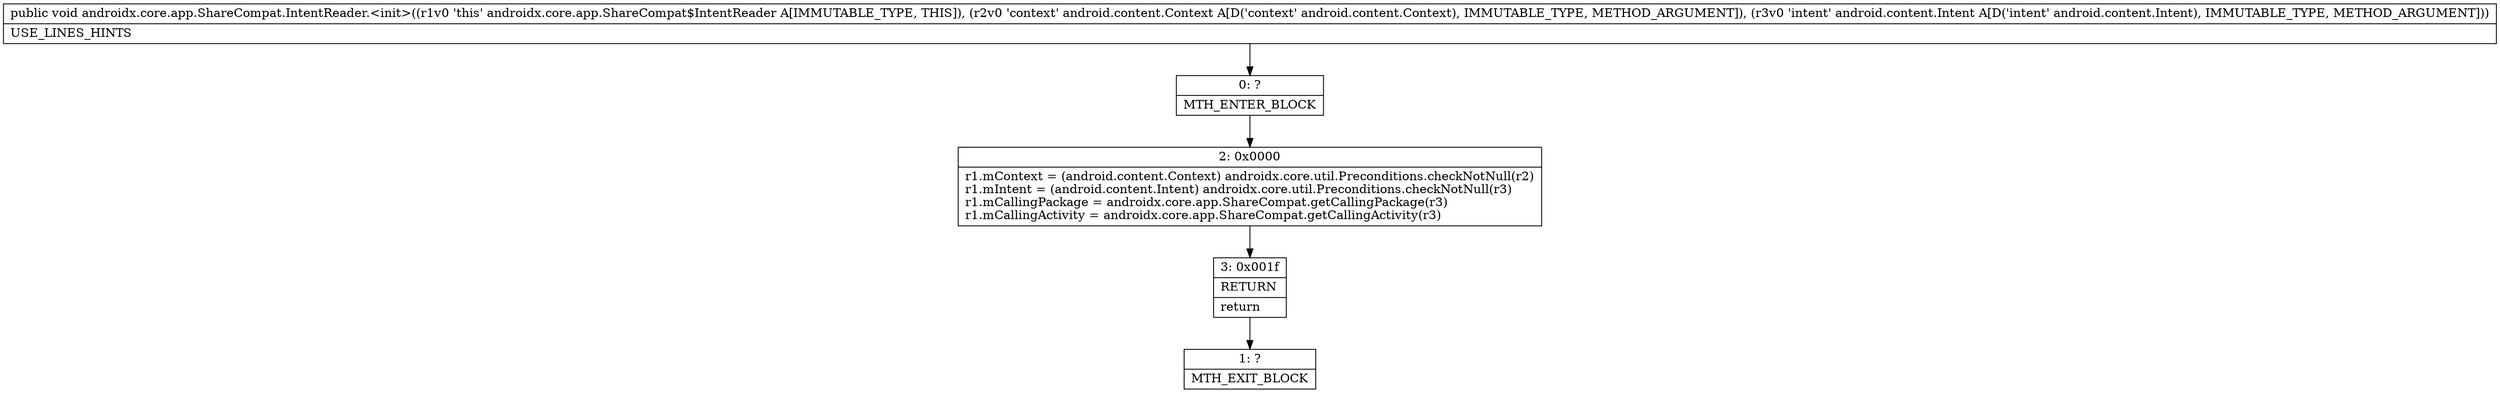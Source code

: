 digraph "CFG forandroidx.core.app.ShareCompat.IntentReader.\<init\>(Landroid\/content\/Context;Landroid\/content\/Intent;)V" {
Node_0 [shape=record,label="{0\:\ ?|MTH_ENTER_BLOCK\l}"];
Node_2 [shape=record,label="{2\:\ 0x0000|r1.mContext = (android.content.Context) androidx.core.util.Preconditions.checkNotNull(r2)\lr1.mIntent = (android.content.Intent) androidx.core.util.Preconditions.checkNotNull(r3)\lr1.mCallingPackage = androidx.core.app.ShareCompat.getCallingPackage(r3)\lr1.mCallingActivity = androidx.core.app.ShareCompat.getCallingActivity(r3)\l}"];
Node_3 [shape=record,label="{3\:\ 0x001f|RETURN\l|return\l}"];
Node_1 [shape=record,label="{1\:\ ?|MTH_EXIT_BLOCK\l}"];
MethodNode[shape=record,label="{public void androidx.core.app.ShareCompat.IntentReader.\<init\>((r1v0 'this' androidx.core.app.ShareCompat$IntentReader A[IMMUTABLE_TYPE, THIS]), (r2v0 'context' android.content.Context A[D('context' android.content.Context), IMMUTABLE_TYPE, METHOD_ARGUMENT]), (r3v0 'intent' android.content.Intent A[D('intent' android.content.Intent), IMMUTABLE_TYPE, METHOD_ARGUMENT]))  | USE_LINES_HINTS\l}"];
MethodNode -> Node_0;Node_0 -> Node_2;
Node_2 -> Node_3;
Node_3 -> Node_1;
}

